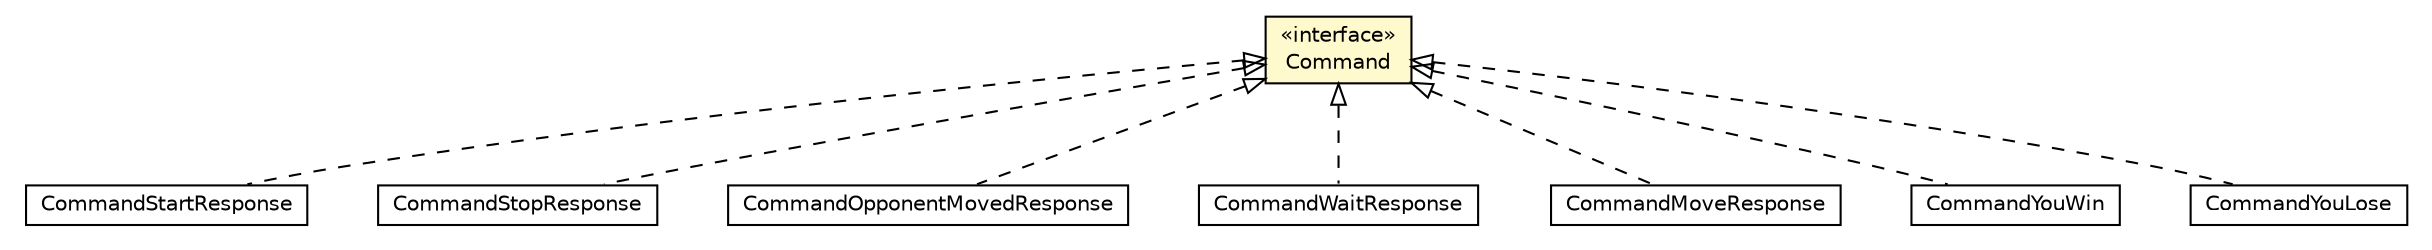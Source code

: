 #!/usr/local/bin/dot
#
# Class diagram 
# Generated by UMLGraph version 5.1 (http://www.umlgraph.org/)
#

digraph G {
	edge [fontname="Helvetica",fontsize=10,labelfontname="Helvetica",labelfontsize=10];
	node [fontname="Helvetica",fontsize=10,shape=plaintext];
	nodesep=0.25;
	ranksep=0.5;
	// edu.proz.checkers.client.controller.Command
	c1737 [label=<<table title="edu.proz.checkers.client.controller.Command" border="0" cellborder="1" cellspacing="0" cellpadding="2" port="p" bgcolor="lemonChiffon" href="./Command.html">
		<tr><td><table border="0" cellspacing="0" cellpadding="1">
<tr><td align="center" balign="center"> &#171;interface&#187; </td></tr>
<tr><td align="center" balign="center"> Command </td></tr>
		</table></td></tr>
		</table>>, fontname="Helvetica", fontcolor="black", fontsize=10.0];
	// edu.proz.checkers.client.controller.GameController.CommandStartResponse
	c1739 [label=<<table title="edu.proz.checkers.client.controller.GameController.CommandStartResponse" border="0" cellborder="1" cellspacing="0" cellpadding="2" port="p" href="./GameController.CommandStartResponse.html">
		<tr><td><table border="0" cellspacing="0" cellpadding="1">
<tr><td align="center" balign="center"> CommandStartResponse </td></tr>
		</table></td></tr>
		</table>>, fontname="Helvetica", fontcolor="black", fontsize=10.0];
	// edu.proz.checkers.client.controller.GameController.CommandStopResponse
	c1740 [label=<<table title="edu.proz.checkers.client.controller.GameController.CommandStopResponse" border="0" cellborder="1" cellspacing="0" cellpadding="2" port="p" href="./GameController.CommandStopResponse.html">
		<tr><td><table border="0" cellspacing="0" cellpadding="1">
<tr><td align="center" balign="center"> CommandStopResponse </td></tr>
		</table></td></tr>
		</table>>, fontname="Helvetica", fontcolor="black", fontsize=10.0];
	// edu.proz.checkers.client.controller.GameController.CommandOpponentMovedResponse
	c1741 [label=<<table title="edu.proz.checkers.client.controller.GameController.CommandOpponentMovedResponse" border="0" cellborder="1" cellspacing="0" cellpadding="2" port="p" href="./GameController.CommandOpponentMovedResponse.html">
		<tr><td><table border="0" cellspacing="0" cellpadding="1">
<tr><td align="center" balign="center"> CommandOpponentMovedResponse </td></tr>
		</table></td></tr>
		</table>>, fontname="Helvetica", fontcolor="black", fontsize=10.0];
	// edu.proz.checkers.client.controller.GameController.CommandWaitResponse
	c1742 [label=<<table title="edu.proz.checkers.client.controller.GameController.CommandWaitResponse" border="0" cellborder="1" cellspacing="0" cellpadding="2" port="p" href="./GameController.CommandWaitResponse.html">
		<tr><td><table border="0" cellspacing="0" cellpadding="1">
<tr><td align="center" balign="center"> CommandWaitResponse </td></tr>
		</table></td></tr>
		</table>>, fontname="Helvetica", fontcolor="black", fontsize=10.0];
	// edu.proz.checkers.client.controller.GameController.CommandMoveResponse
	c1743 [label=<<table title="edu.proz.checkers.client.controller.GameController.CommandMoveResponse" border="0" cellborder="1" cellspacing="0" cellpadding="2" port="p" href="./GameController.CommandMoveResponse.html">
		<tr><td><table border="0" cellspacing="0" cellpadding="1">
<tr><td align="center" balign="center"> CommandMoveResponse </td></tr>
		</table></td></tr>
		</table>>, fontname="Helvetica", fontcolor="black", fontsize=10.0];
	// edu.proz.checkers.client.controller.GameController.CommandYouWin
	c1744 [label=<<table title="edu.proz.checkers.client.controller.GameController.CommandYouWin" border="0" cellborder="1" cellspacing="0" cellpadding="2" port="p" href="./GameController.CommandYouWin.html">
		<tr><td><table border="0" cellspacing="0" cellpadding="1">
<tr><td align="center" balign="center"> CommandYouWin </td></tr>
		</table></td></tr>
		</table>>, fontname="Helvetica", fontcolor="black", fontsize=10.0];
	// edu.proz.checkers.client.controller.GameController.CommandYouLose
	c1745 [label=<<table title="edu.proz.checkers.client.controller.GameController.CommandYouLose" border="0" cellborder="1" cellspacing="0" cellpadding="2" port="p" href="./GameController.CommandYouLose.html">
		<tr><td><table border="0" cellspacing="0" cellpadding="1">
<tr><td align="center" balign="center"> CommandYouLose </td></tr>
		</table></td></tr>
		</table>>, fontname="Helvetica", fontcolor="black", fontsize=10.0];
	//edu.proz.checkers.client.controller.GameController.CommandStartResponse implements edu.proz.checkers.client.controller.Command
	c1737:p -> c1739:p [dir=back,arrowtail=empty,style=dashed];
	//edu.proz.checkers.client.controller.GameController.CommandStopResponse implements edu.proz.checkers.client.controller.Command
	c1737:p -> c1740:p [dir=back,arrowtail=empty,style=dashed];
	//edu.proz.checkers.client.controller.GameController.CommandOpponentMovedResponse implements edu.proz.checkers.client.controller.Command
	c1737:p -> c1741:p [dir=back,arrowtail=empty,style=dashed];
	//edu.proz.checkers.client.controller.GameController.CommandWaitResponse implements edu.proz.checkers.client.controller.Command
	c1737:p -> c1742:p [dir=back,arrowtail=empty,style=dashed];
	//edu.proz.checkers.client.controller.GameController.CommandMoveResponse implements edu.proz.checkers.client.controller.Command
	c1737:p -> c1743:p [dir=back,arrowtail=empty,style=dashed];
	//edu.proz.checkers.client.controller.GameController.CommandYouWin implements edu.proz.checkers.client.controller.Command
	c1737:p -> c1744:p [dir=back,arrowtail=empty,style=dashed];
	//edu.proz.checkers.client.controller.GameController.CommandYouLose implements edu.proz.checkers.client.controller.Command
	c1737:p -> c1745:p [dir=back,arrowtail=empty,style=dashed];
}

